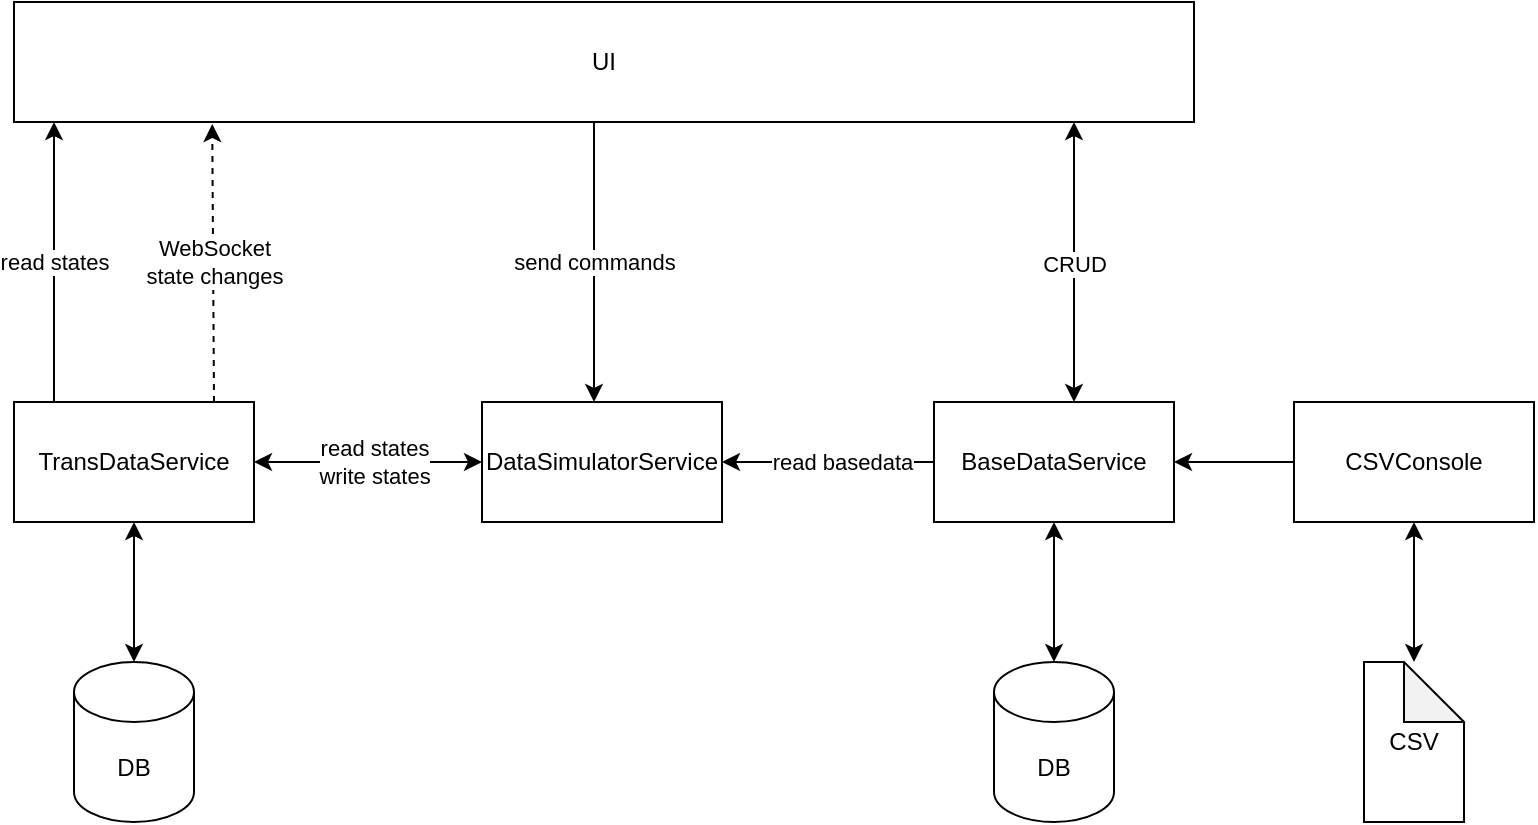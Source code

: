<mxfile version="18.0.2" type="device"><diagram id="C_CjE8HDwdUBLNxYXfj-" name="Page-1"><mxGraphModel dx="1422" dy="794" grid="1" gridSize="10" guides="1" tooltips="1" connect="1" arrows="1" fold="1" page="1" pageScale="1" pageWidth="827" pageHeight="1169" math="0" shadow="0"><root><mxCell id="0"/><mxCell id="1" parent="0"/><mxCell id="B-6beLlBa2QXrPlFzJ7p-13" style="edgeStyle=orthogonalEdgeStyle;rounded=0;orthogonalLoop=1;jettySize=auto;html=1;startArrow=none;startFill=0;endArrow=classic;endFill=1;" edge="1" parent="1" source="B-6beLlBa2QXrPlFzJ7p-1" target="B-6beLlBa2QXrPlFzJ7p-2"><mxGeometry relative="1" as="geometry"/></mxCell><mxCell id="B-6beLlBa2QXrPlFzJ7p-1" value="CSVConsole" style="rounded=0;whiteSpace=wrap;html=1;" vertex="1" parent="1"><mxGeometry x="700" y="320" width="120" height="60" as="geometry"/></mxCell><mxCell id="B-6beLlBa2QXrPlFzJ7p-15" style="edgeStyle=orthogonalEdgeStyle;rounded=0;orthogonalLoop=1;jettySize=auto;html=1;entryX=1;entryY=0.5;entryDx=0;entryDy=0;startArrow=none;startFill=0;endArrow=classic;endFill=1;" edge="1" parent="1" source="B-6beLlBa2QXrPlFzJ7p-2" target="B-6beLlBa2QXrPlFzJ7p-4"><mxGeometry relative="1" as="geometry"/></mxCell><mxCell id="B-6beLlBa2QXrPlFzJ7p-33" value="read basedata" style="edgeLabel;html=1;align=center;verticalAlign=middle;resizable=0;points=[];" vertex="1" connectable="0" parent="B-6beLlBa2QXrPlFzJ7p-15"><mxGeometry x="0.271" y="1" relative="1" as="geometry"><mxPoint x="21" y="-1" as="offset"/></mxGeometry></mxCell><mxCell id="B-6beLlBa2QXrPlFzJ7p-16" style="edgeStyle=orthogonalEdgeStyle;rounded=0;orthogonalLoop=1;jettySize=auto;html=1;startArrow=classic;startFill=1;endArrow=classic;endFill=1;" edge="1" parent="1" source="B-6beLlBa2QXrPlFzJ7p-2" target="B-6beLlBa2QXrPlFzJ7p-5"><mxGeometry relative="1" as="geometry"><mxPoint x="640" y="250" as="targetPoint"/><Array as="points"><mxPoint x="590" y="210"/><mxPoint x="590" y="210"/></Array></mxGeometry></mxCell><mxCell id="B-6beLlBa2QXrPlFzJ7p-18" value="CRUD" style="edgeLabel;html=1;align=center;verticalAlign=middle;resizable=0;points=[];" vertex="1" connectable="0" parent="B-6beLlBa2QXrPlFzJ7p-16"><mxGeometry x="0.157" y="-3" relative="1" as="geometry"><mxPoint x="-3" y="12" as="offset"/></mxGeometry></mxCell><mxCell id="B-6beLlBa2QXrPlFzJ7p-25" style="edgeStyle=orthogonalEdgeStyle;rounded=0;orthogonalLoop=1;jettySize=auto;html=1;entryX=0.5;entryY=0;entryDx=0;entryDy=0;entryPerimeter=0;startArrow=classic;startFill=1;endArrow=classic;endFill=1;" edge="1" parent="1" source="B-6beLlBa2QXrPlFzJ7p-2" target="B-6beLlBa2QXrPlFzJ7p-23"><mxGeometry relative="1" as="geometry"/></mxCell><mxCell id="B-6beLlBa2QXrPlFzJ7p-2" value="BaseDataService" style="rounded=0;whiteSpace=wrap;html=1;" vertex="1" parent="1"><mxGeometry x="520" y="320" width="120" height="60" as="geometry"/></mxCell><mxCell id="B-6beLlBa2QXrPlFzJ7p-7" style="edgeStyle=orthogonalEdgeStyle;rounded=0;orthogonalLoop=1;jettySize=auto;html=1;" edge="1" parent="1" source="B-6beLlBa2QXrPlFzJ7p-3" target="B-6beLlBa2QXrPlFzJ7p-5"><mxGeometry relative="1" as="geometry"><mxPoint x="350" y="240" as="targetPoint"/><Array as="points"><mxPoint x="80" y="260"/><mxPoint x="80" y="260"/></Array></mxGeometry></mxCell><mxCell id="B-6beLlBa2QXrPlFzJ7p-19" value="read states" style="edgeLabel;html=1;align=center;verticalAlign=middle;resizable=0;points=[];" vertex="1" connectable="0" parent="B-6beLlBa2QXrPlFzJ7p-7"><mxGeometry x="-0.186" relative="1" as="geometry"><mxPoint y="-13" as="offset"/></mxGeometry></mxCell><mxCell id="B-6beLlBa2QXrPlFzJ7p-22" style="edgeStyle=orthogonalEdgeStyle;rounded=0;orthogonalLoop=1;jettySize=auto;html=1;startArrow=classic;startFill=1;endArrow=classic;endFill=1;" edge="1" parent="1" source="B-6beLlBa2QXrPlFzJ7p-3" target="B-6beLlBa2QXrPlFzJ7p-21"><mxGeometry relative="1" as="geometry"/></mxCell><mxCell id="B-6beLlBa2QXrPlFzJ7p-3" value="TransDataService" style="rounded=0;whiteSpace=wrap;html=1;" vertex="1" parent="1"><mxGeometry x="60" y="320" width="120" height="60" as="geometry"/></mxCell><mxCell id="B-6beLlBa2QXrPlFzJ7p-17" style="edgeStyle=orthogonalEdgeStyle;rounded=0;orthogonalLoop=1;jettySize=auto;html=1;entryX=1;entryY=0.5;entryDx=0;entryDy=0;startArrow=classic;startFill=1;endArrow=classic;endFill=1;" edge="1" parent="1" source="B-6beLlBa2QXrPlFzJ7p-4" target="B-6beLlBa2QXrPlFzJ7p-3"><mxGeometry relative="1" as="geometry"><Array as="points"><mxPoint x="280" y="350"/><mxPoint x="280" y="350"/></Array></mxGeometry></mxCell><mxCell id="B-6beLlBa2QXrPlFzJ7p-31" value="read states&lt;br&gt;write states" style="edgeLabel;html=1;align=center;verticalAlign=middle;resizable=0;points=[];" vertex="1" connectable="0" parent="B-6beLlBa2QXrPlFzJ7p-17"><mxGeometry x="-0.317" y="2" relative="1" as="geometry"><mxPoint x="-15" y="-2" as="offset"/></mxGeometry></mxCell><mxCell id="B-6beLlBa2QXrPlFzJ7p-4" value="DataSimulatorService" style="rounded=0;whiteSpace=wrap;html=1;" vertex="1" parent="1"><mxGeometry x="294" y="320" width="120" height="60" as="geometry"/></mxCell><mxCell id="B-6beLlBa2QXrPlFzJ7p-12" style="edgeStyle=orthogonalEdgeStyle;rounded=0;orthogonalLoop=1;jettySize=auto;html=1;startArrow=none;startFill=0;endArrow=classic;endFill=1;" edge="1" parent="1" source="B-6beLlBa2QXrPlFzJ7p-5" target="B-6beLlBa2QXrPlFzJ7p-4"><mxGeometry relative="1" as="geometry"><Array as="points"><mxPoint x="350" y="240"/><mxPoint x="350" y="240"/></Array></mxGeometry></mxCell><mxCell id="B-6beLlBa2QXrPlFzJ7p-28" value="send commands" style="edgeLabel;html=1;align=center;verticalAlign=middle;resizable=0;points=[];" vertex="1" connectable="0" parent="B-6beLlBa2QXrPlFzJ7p-12"><mxGeometry x="-0.229" y="-1" relative="1" as="geometry"><mxPoint x="1" y="16" as="offset"/></mxGeometry></mxCell><mxCell id="B-6beLlBa2QXrPlFzJ7p-5" value="UI" style="rounded=0;whiteSpace=wrap;html=1;" vertex="1" parent="1"><mxGeometry x="60" y="120" width="590" height="60" as="geometry"/></mxCell><mxCell id="B-6beLlBa2QXrPlFzJ7p-21" value="DB" style="shape=cylinder3;whiteSpace=wrap;html=1;boundedLbl=1;backgroundOutline=1;size=15;" vertex="1" parent="1"><mxGeometry x="90" y="450" width="60" height="80" as="geometry"/></mxCell><mxCell id="B-6beLlBa2QXrPlFzJ7p-23" value="DB" style="shape=cylinder3;whiteSpace=wrap;html=1;boundedLbl=1;backgroundOutline=1;size=15;" vertex="1" parent="1"><mxGeometry x="550" y="450" width="60" height="80" as="geometry"/></mxCell><mxCell id="B-6beLlBa2QXrPlFzJ7p-27" style="edgeStyle=orthogonalEdgeStyle;rounded=0;orthogonalLoop=1;jettySize=auto;html=1;startArrow=classic;startFill=1;endArrow=classic;endFill=1;" edge="1" parent="1" source="B-6beLlBa2QXrPlFzJ7p-26" target="B-6beLlBa2QXrPlFzJ7p-1"><mxGeometry relative="1" as="geometry"/></mxCell><mxCell id="B-6beLlBa2QXrPlFzJ7p-26" value="CSV" style="shape=note;whiteSpace=wrap;html=1;backgroundOutline=1;darkOpacity=0.05;" vertex="1" parent="1"><mxGeometry x="735" y="450" width="50" height="80" as="geometry"/></mxCell><mxCell id="B-6beLlBa2QXrPlFzJ7p-34" value="" style="endArrow=classic;dashed=1;html=1;rounded=0;entryX=0.168;entryY=1.017;entryDx=0;entryDy=0;entryPerimeter=0;startArrow=none;startFill=0;endFill=1;" edge="1" parent="1" target="B-6beLlBa2QXrPlFzJ7p-5"><mxGeometry width="50" height="50" relative="1" as="geometry"><mxPoint x="160" y="320" as="sourcePoint"/><mxPoint x="440" y="380" as="targetPoint"/><Array as="points"/></mxGeometry></mxCell><mxCell id="B-6beLlBa2QXrPlFzJ7p-35" value="WebSocket&lt;br&gt;state changes" style="edgeLabel;html=1;align=center;verticalAlign=middle;resizable=0;points=[];" vertex="1" connectable="0" parent="B-6beLlBa2QXrPlFzJ7p-34"><mxGeometry x="-0.41" y="4" relative="1" as="geometry"><mxPoint x="4" y="-29" as="offset"/></mxGeometry></mxCell></root></mxGraphModel></diagram></mxfile>
